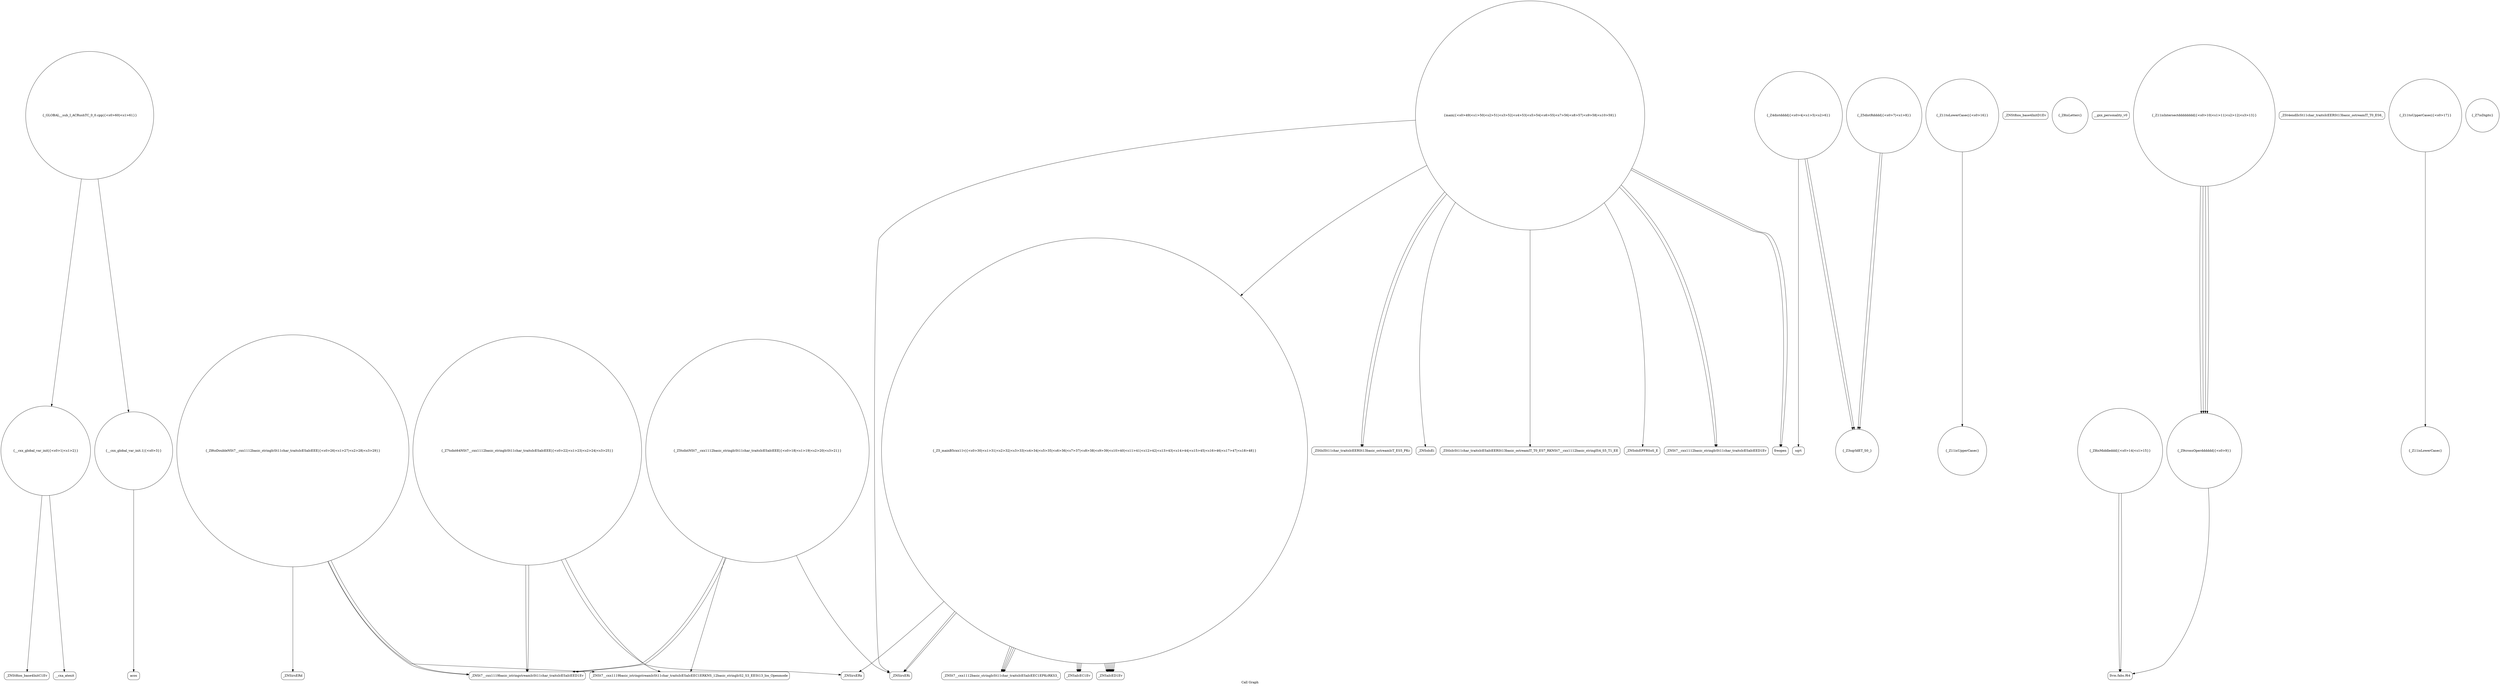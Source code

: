 digraph "Call Graph" {
	label="Call Graph";

	Node0x556e4ec7fe80 [shape=record,shape=circle,label="{__cxx_global_var_init|{<s0>1|<s1>2}}"];
	Node0x556e4ec7fe80:s0 -> Node0x556e4ec7ff00[color=black];
	Node0x556e4ec7fe80:s1 -> Node0x556e4ed23830[color=black];
	Node0x556e4ed243b0 [shape=record,shape=Mrecord,label="{_ZNSirsERx}"];
	Node0x556e4ed23a30 [shape=record,shape=Mrecord,label="{sqrt}"];
	Node0x556e4ed24730 [shape=record,shape=circle,label="{main|{<s0>49|<s1>50|<s2>51|<s3>52|<s4>53|<s5>54|<s6>55|<s7>56|<s8>57|<s9>58|<s10>59}}"];
	Node0x556e4ed24730:s0 -> Node0x556e4ed247b0[color=black];
	Node0x556e4ed24730:s1 -> Node0x556e4ed247b0[color=black];
	Node0x556e4ed24730:s2 -> Node0x556e4ed241b0[color=black];
	Node0x556e4ed24730:s3 -> Node0x556e4ed248b0[color=black];
	Node0x556e4ed24730:s4 -> Node0x556e4ed24930[color=black];
	Node0x556e4ed24730:s5 -> Node0x556e4ed248b0[color=black];
	Node0x556e4ed24730:s6 -> Node0x556e4ed24530[color=black];
	Node0x556e4ed24730:s7 -> Node0x556e4ed24830[color=black];
	Node0x556e4ed24730:s8 -> Node0x556e4ed249b0[color=black];
	Node0x556e4ed24730:s9 -> Node0x556e4ed24ab0[color=black];
	Node0x556e4ed24730:s10 -> Node0x556e4ed24ab0[color=black];
	Node0x556e4ed23db0 [shape=record,shape=circle,label="{_Z11isUpperCasec}"];
	Node0x556e4ed24ab0 [shape=record,shape=Mrecord,label="{_ZNSt7__cxx1112basic_stringIcSt11char_traitsIcESaIcEED1Ev}"];
	Node0x556e4ed24130 [shape=record,shape=Mrecord,label="{_ZNSt7__cxx1119basic_istringstreamIcSt11char_traitsIcESaIcEEC1ERKNS_12basic_stringIcS2_S3_EESt13_Ios_Openmode}"];
	Node0x556e4ed237b0 [shape=record,shape=Mrecord,label="{_ZNSt8ios_base4InitD1Ev}"];
	Node0x556e4ed244b0 [shape=record,shape=Mrecord,label="{_ZNSirsERd}"];
	Node0x556e4ed23b30 [shape=record,shape=circle,label="{_Z5distRdddd|{<s0>7|<s1>8}}"];
	Node0x556e4ed23b30:s0 -> Node0x556e4ed23ab0[color=black];
	Node0x556e4ed23b30:s1 -> Node0x556e4ed23ab0[color=black];
	Node0x556e4ed24830 [shape=record,shape=Mrecord,label="{_ZStlsIcSt11char_traitsIcESaIcEERSt13basic_ostreamIT_T0_ES7_RKNSt7__cxx1112basic_stringIS4_S5_T1_EE}"];
	Node0x556e4ed23eb0 [shape=record,shape=circle,label="{_Z8isLetterc}"];
	Node0x556e4ed24230 [shape=record,shape=Mrecord,label="{__gxx_personality_v0}"];
	Node0x556e4ed238b0 [shape=record,shape=circle,label="{__cxx_global_var_init.1|{<s0>3}}"];
	Node0x556e4ed238b0:s0 -> Node0x556e4ed23930[color=black];
	Node0x556e4ed245b0 [shape=record,shape=Mrecord,label="{_ZNSaIcEC1Ev}"];
	Node0x556e4ed23c30 [shape=record,shape=Mrecord,label="{llvm.fabs.f64}"];
	Node0x556e4ed24930 [shape=record,shape=Mrecord,label="{_ZNSolsEi}"];
	Node0x556e4ed23fb0 [shape=record,shape=circle,label="{_Z11toLowerCasec|{<s0>16}}"];
	Node0x556e4ed23fb0:s0 -> Node0x556e4ed23db0[color=black];
	Node0x556e4ed24330 [shape=record,shape=circle,label="{_Z7toInt64NSt7__cxx1112basic_stringIcSt11char_traitsIcESaIcEEE|{<s0>22|<s1>23|<s2>24|<s3>25}}"];
	Node0x556e4ed24330:s0 -> Node0x556e4ed24130[color=black];
	Node0x556e4ed24330:s1 -> Node0x556e4ed243b0[color=black];
	Node0x556e4ed24330:s2 -> Node0x556e4ed242b0[color=black];
	Node0x556e4ed24330:s3 -> Node0x556e4ed242b0[color=black];
	Node0x556e4ed239b0 [shape=record,shape=circle,label="{_Z4distdddd|{<s0>4|<s1>5|<s2>6}}"];
	Node0x556e4ed239b0:s0 -> Node0x556e4ed23ab0[color=black];
	Node0x556e4ed239b0:s1 -> Node0x556e4ed23ab0[color=black];
	Node0x556e4ed239b0:s2 -> Node0x556e4ed23a30[color=black];
	Node0x556e4ed246b0 [shape=record,shape=Mrecord,label="{_ZNSaIcED1Ev}"];
	Node0x556e4ed23d30 [shape=record,shape=circle,label="{_Z8isMiddleddd|{<s0>14|<s1>15}}"];
	Node0x556e4ed23d30:s0 -> Node0x556e4ed23c30[color=black];
	Node0x556e4ed23d30:s1 -> Node0x556e4ed23c30[color=black];
	Node0x556e4ed24a30 [shape=record,shape=Mrecord,label="{_ZSt4endlIcSt11char_traitsIcEERSt13basic_ostreamIT_T0_ES6_}"];
	Node0x556e4ed240b0 [shape=record,shape=circle,label="{_Z5toIntNSt7__cxx1112basic_stringIcSt11char_traitsIcESaIcEEE|{<s0>18|<s1>19|<s2>20|<s3>21}}"];
	Node0x556e4ed240b0:s0 -> Node0x556e4ed24130[color=black];
	Node0x556e4ed240b0:s1 -> Node0x556e4ed241b0[color=black];
	Node0x556e4ed240b0:s2 -> Node0x556e4ed242b0[color=black];
	Node0x556e4ed240b0:s3 -> Node0x556e4ed242b0[color=black];
	Node0x556e4ec7ff00 [shape=record,shape=Mrecord,label="{_ZNSt8ios_base4InitC1Ev}"];
	Node0x556e4ed24430 [shape=record,shape=circle,label="{_Z8toDoubleNSt7__cxx1112basic_stringIcSt11char_traitsIcESaIcEEE|{<s0>26|<s1>27|<s2>28|<s3>29}}"];
	Node0x556e4ed24430:s0 -> Node0x556e4ed24130[color=black];
	Node0x556e4ed24430:s1 -> Node0x556e4ed244b0[color=black];
	Node0x556e4ed24430:s2 -> Node0x556e4ed242b0[color=black];
	Node0x556e4ed24430:s3 -> Node0x556e4ed242b0[color=black];
	Node0x556e4ed23ab0 [shape=record,shape=circle,label="{_Z3sqrIdET_S0_}"];
	Node0x556e4ed247b0 [shape=record,shape=Mrecord,label="{freopen}"];
	Node0x556e4ed23e30 [shape=record,shape=circle,label="{_Z11isLowerCasec}"];
	Node0x556e4ed24b30 [shape=record,shape=circle,label="{_GLOBAL__sub_I_ACRushTC_0_0.cpp|{<s0>60|<s1>61}}"];
	Node0x556e4ed24b30:s0 -> Node0x556e4ec7fe80[color=black];
	Node0x556e4ed24b30:s1 -> Node0x556e4ed238b0[color=black];
	Node0x556e4ed241b0 [shape=record,shape=Mrecord,label="{_ZNSirsERi}"];
	Node0x556e4ed23830 [shape=record,shape=Mrecord,label="{__cxa_atexit}"];
	Node0x556e4ed24530 [shape=record,shape=circle,label="{_Z5_mainB5cxx11v|{<s0>30|<s1>31|<s2>32|<s3>33|<s4>34|<s5>35|<s6>36|<s7>37|<s8>38|<s9>39|<s10>40|<s11>41|<s12>42|<s13>43|<s14>44|<s15>45|<s16>46|<s17>47|<s18>48}}"];
	Node0x556e4ed24530:s0 -> Node0x556e4ed243b0[color=black];
	Node0x556e4ed24530:s1 -> Node0x556e4ed241b0[color=black];
	Node0x556e4ed24530:s2 -> Node0x556e4ed241b0[color=black];
	Node0x556e4ed24530:s3 -> Node0x556e4ed245b0[color=black];
	Node0x556e4ed24530:s4 -> Node0x556e4ed24630[color=black];
	Node0x556e4ed24530:s5 -> Node0x556e4ed246b0[color=black];
	Node0x556e4ed24530:s6 -> Node0x556e4ed246b0[color=black];
	Node0x556e4ed24530:s7 -> Node0x556e4ed245b0[color=black];
	Node0x556e4ed24530:s8 -> Node0x556e4ed24630[color=black];
	Node0x556e4ed24530:s9 -> Node0x556e4ed246b0[color=black];
	Node0x556e4ed24530:s10 -> Node0x556e4ed246b0[color=black];
	Node0x556e4ed24530:s11 -> Node0x556e4ed245b0[color=black];
	Node0x556e4ed24530:s12 -> Node0x556e4ed24630[color=black];
	Node0x556e4ed24530:s13 -> Node0x556e4ed246b0[color=black];
	Node0x556e4ed24530:s14 -> Node0x556e4ed246b0[color=black];
	Node0x556e4ed24530:s15 -> Node0x556e4ed245b0[color=black];
	Node0x556e4ed24530:s16 -> Node0x556e4ed24630[color=black];
	Node0x556e4ed24530:s17 -> Node0x556e4ed246b0[color=black];
	Node0x556e4ed24530:s18 -> Node0x556e4ed246b0[color=black];
	Node0x556e4ed23bb0 [shape=record,shape=circle,label="{_Z9crossOperdddddd|{<s0>9}}"];
	Node0x556e4ed23bb0:s0 -> Node0x556e4ed23c30[color=black];
	Node0x556e4ed248b0 [shape=record,shape=Mrecord,label="{_ZStlsISt11char_traitsIcEERSt13basic_ostreamIcT_ES5_PKc}"];
	Node0x556e4ed23f30 [shape=record,shape=circle,label="{_Z7isDigitc}"];
	Node0x556e4ed242b0 [shape=record,shape=Mrecord,label="{_ZNSt7__cxx1119basic_istringstreamIcSt11char_traitsIcESaIcEED1Ev}"];
	Node0x556e4ed23930 [shape=record,shape=Mrecord,label="{acos}"];
	Node0x556e4ed24630 [shape=record,shape=Mrecord,label="{_ZNSt7__cxx1112basic_stringIcSt11char_traitsIcESaIcEEC1EPKcRKS3_}"];
	Node0x556e4ed23cb0 [shape=record,shape=circle,label="{_Z11isIntersectdddddddd|{<s0>10|<s1>11|<s2>12|<s3>13}}"];
	Node0x556e4ed23cb0:s0 -> Node0x556e4ed23bb0[color=black];
	Node0x556e4ed23cb0:s1 -> Node0x556e4ed23bb0[color=black];
	Node0x556e4ed23cb0:s2 -> Node0x556e4ed23bb0[color=black];
	Node0x556e4ed23cb0:s3 -> Node0x556e4ed23bb0[color=black];
	Node0x556e4ed249b0 [shape=record,shape=Mrecord,label="{_ZNSolsEPFRSoS_E}"];
	Node0x556e4ed24030 [shape=record,shape=circle,label="{_Z11toUpperCasec|{<s0>17}}"];
	Node0x556e4ed24030:s0 -> Node0x556e4ed23e30[color=black];
}
